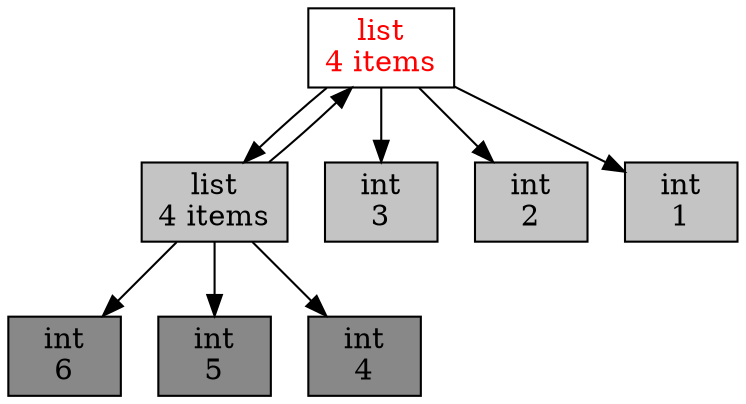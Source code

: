 digraph ObjectGraph {
  node[shape=box, style=filled, fillcolor=white];
  o1982937965184[fontcolor=red];
  o1982937965184[label="list\n4 items"];
  o1982937965184[fillcolor="0,0,1"];
  o1982937965184 -> o1982937905472;
  o1982937965184 -> o140714281544184;
  o1982937965184 -> o140714281544152;
  o1982937965184 -> o140714281544120;
  o1982937905472[label="list\n4 items"];
  o1982937905472[fillcolor="0,0,0.766667"];
  o1982937905472 -> o1982937965184;
  o1982937905472 -> o140714281544280;
  o1982937905472 -> o140714281544248;
  o1982937905472 -> o140714281544216;
  o140714281544184[label="int\n3"];
  o140714281544184[fillcolor="0,0,0.766667"];
  o140714281544152[label="int\n2"];
  o140714281544152[fillcolor="0,0,0.766667"];
  o140714281544120[label="int\n1"];
  o140714281544120[fillcolor="0,0,0.766667"];
  o140714281544280[label="int\n6"];
  o140714281544280[fillcolor="0,0,0.533333"];
  o140714281544248[label="int\n5"];
  o140714281544248[fillcolor="0,0,0.533333"];
  o140714281544216[label="int\n4"];
  o140714281544216[fillcolor="0,0,0.533333"];
}